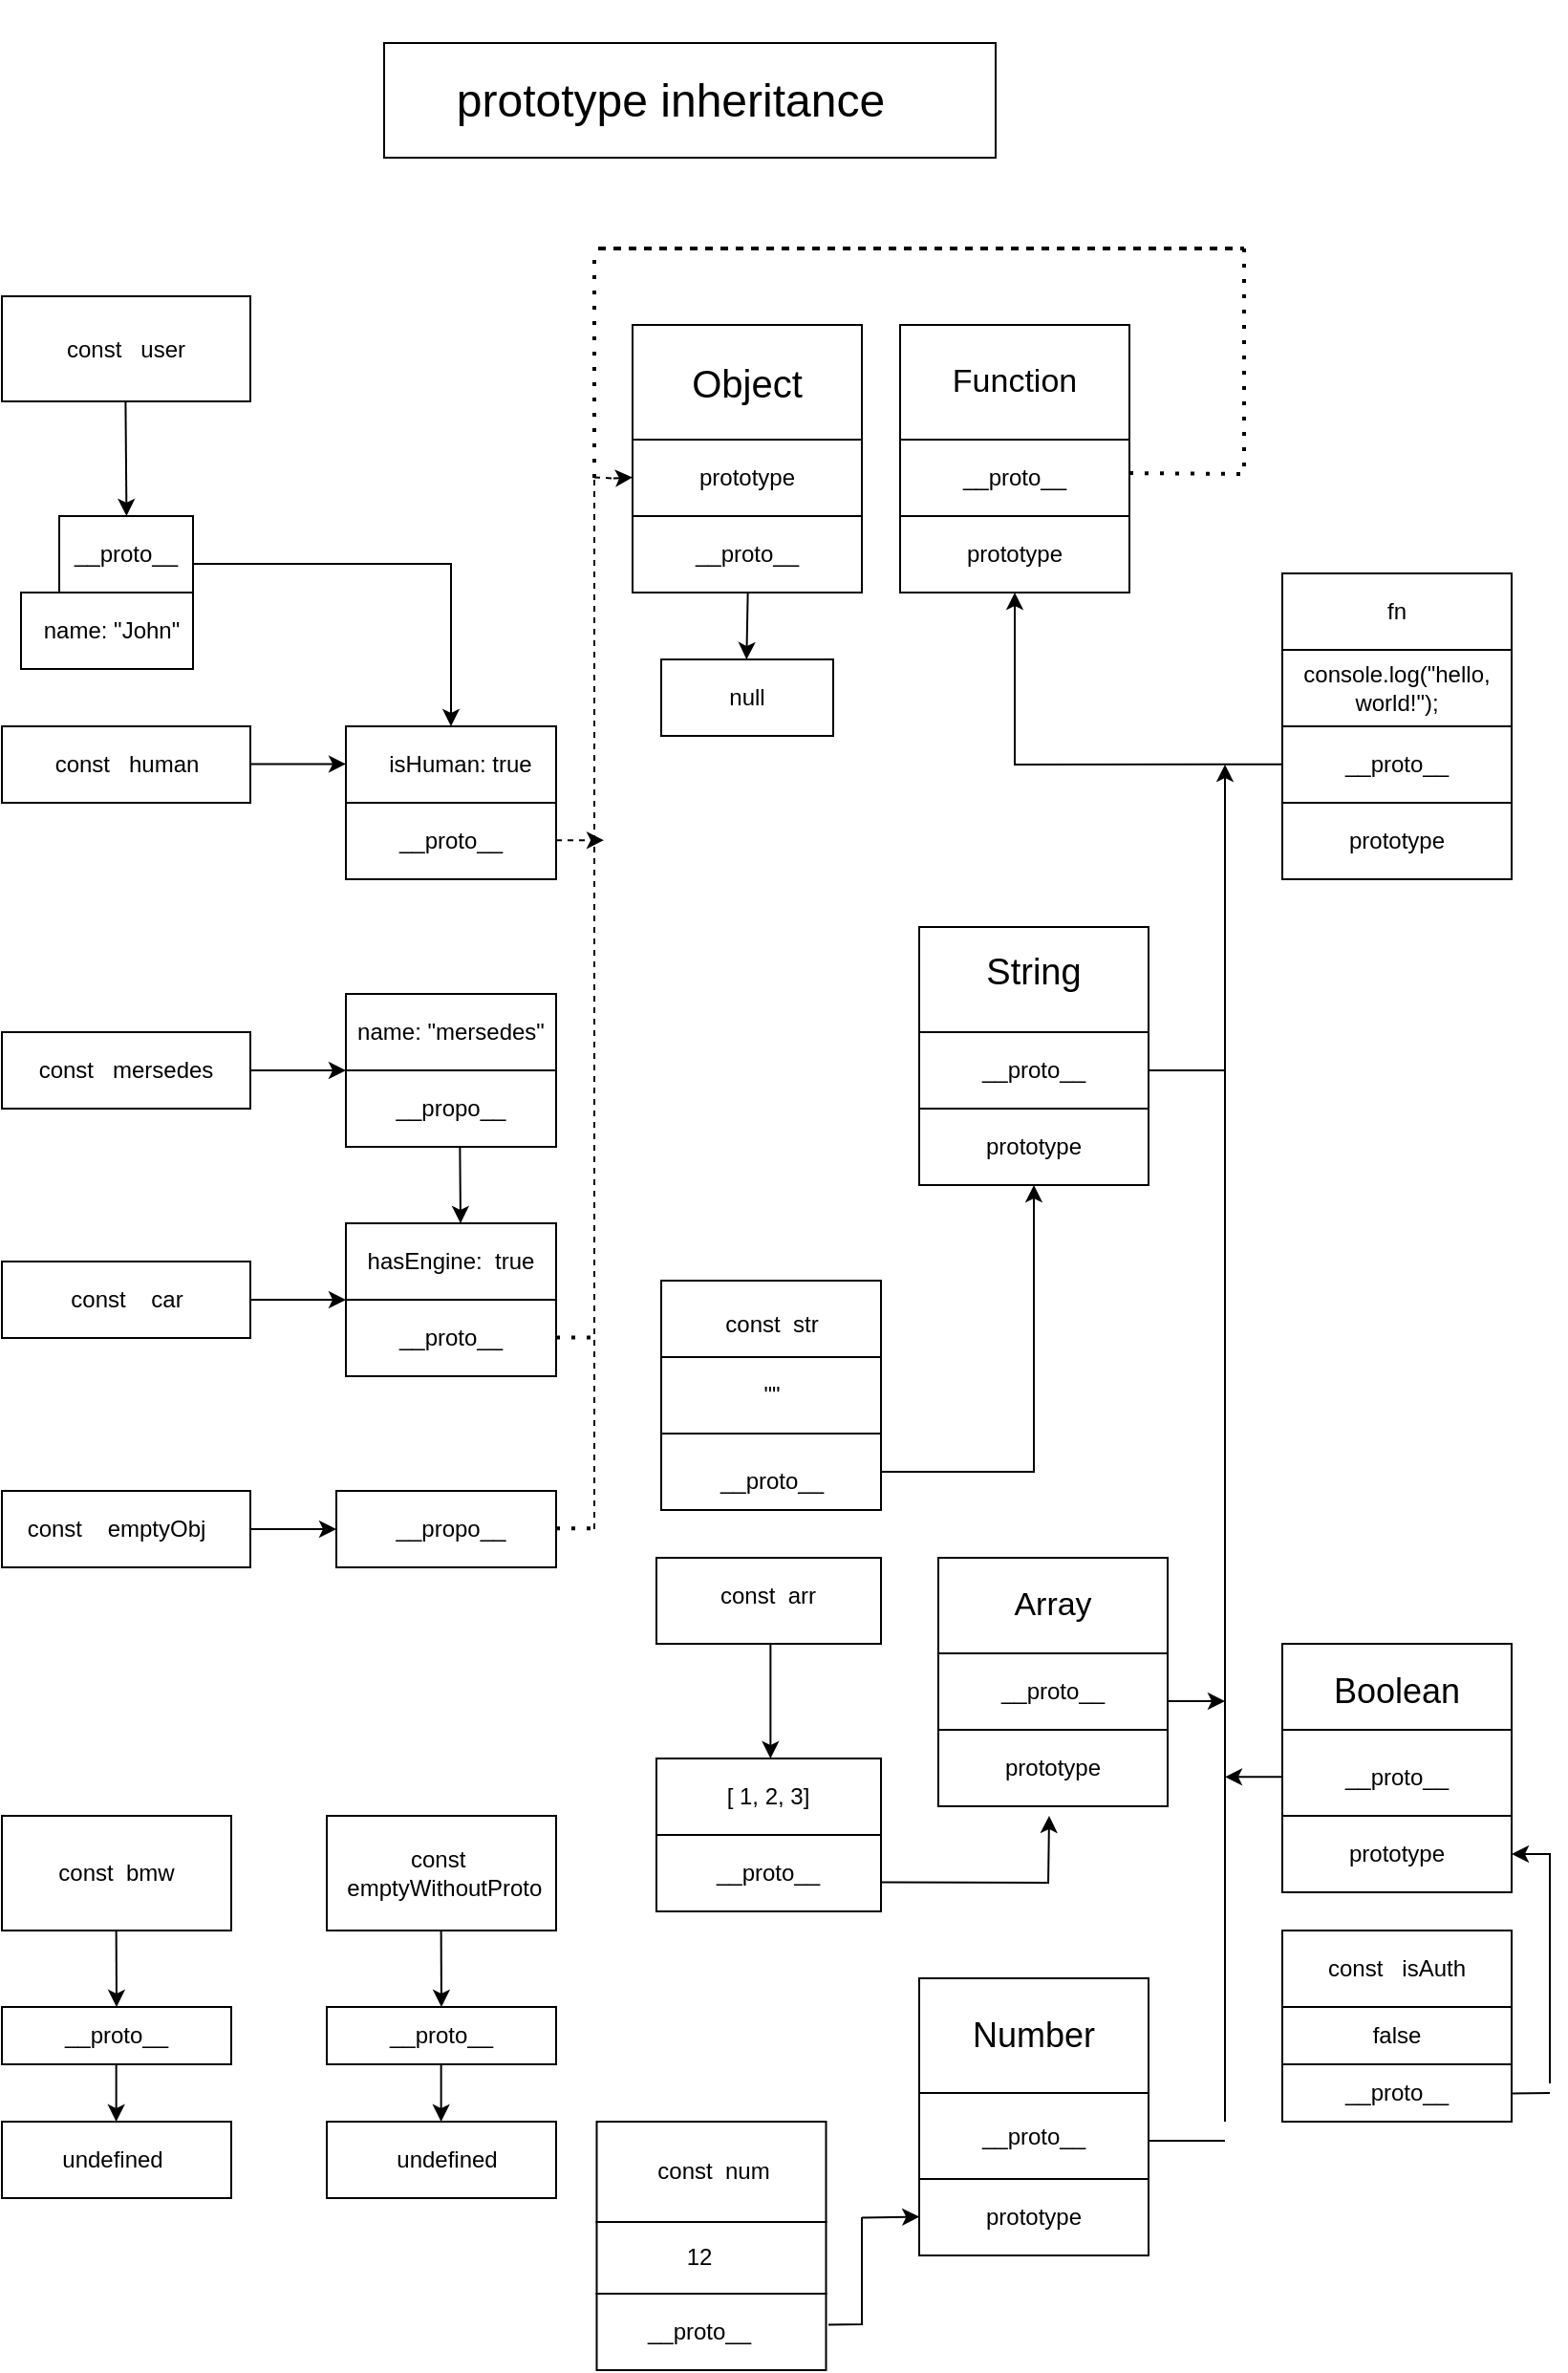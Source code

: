 <mxfile version="21.7.2" type="google">
  <diagram name="Page-1" id="L0SEtcENymhkOBwKR-po">
    <mxGraphModel grid="1" page="1" gridSize="10" guides="1" tooltips="1" connect="1" arrows="1" fold="1" pageScale="1" pageWidth="850" pageHeight="1100" math="0" shadow="0">
      <root>
        <mxCell id="0" />
        <mxCell id="1" parent="0" />
        <mxCell id="OekakzXYw5Td6o9CkYho-1" value="" style="rounded=0;whiteSpace=wrap;html=1;" vertex="1" parent="1">
          <mxGeometry x="30" y="115" width="130" height="55" as="geometry" />
        </mxCell>
        <mxCell id="ljp8NXxmMtH_aQYaRXgr-1" value="" style="endArrow=classic;html=1;rounded=0;" edge="1" parent="1">
          <mxGeometry width="50" height="50" relative="1" as="geometry">
            <mxPoint x="94.71" y="170" as="sourcePoint" />
            <mxPoint x="95.21" y="230" as="targetPoint" />
            <Array as="points" />
          </mxGeometry>
        </mxCell>
        <mxCell id="ljp8NXxmMtH_aQYaRXgr-4" value="const&amp;nbsp; &amp;nbsp;user" style="text;html=1;strokeColor=none;fillColor=none;align=center;verticalAlign=middle;whiteSpace=wrap;rounded=0;" vertex="1" parent="1">
          <mxGeometry x="60" y="127.5" width="70" height="30" as="geometry" />
        </mxCell>
        <mxCell id="500ywv5t879xlEf3PF2u-3" value="" style="rounded=0;whiteSpace=wrap;html=1;" vertex="1" parent="1">
          <mxGeometry x="230" y="-17.5" width="320" height="60" as="geometry" />
        </mxCell>
        <mxCell id="500ywv5t879xlEf3PF2u-4" value="&lt;font style=&quot;font-size: 24px;&quot;&gt;prototype inheritance&lt;/font&gt;" style="text;html=1;strokeColor=none;fillColor=none;align=center;verticalAlign=middle;whiteSpace=wrap;rounded=0;" vertex="1" parent="1">
          <mxGeometry x="180" y="-40" width="400" height="105" as="geometry" />
        </mxCell>
        <mxCell id="500ywv5t879xlEf3PF2u-7" value="" style="rounded=0;whiteSpace=wrap;html=1;" vertex="1" parent="1">
          <mxGeometry x="60" y="230" width="70" height="40" as="geometry" />
        </mxCell>
        <mxCell id="500ywv5t879xlEf3PF2u-8" value="__proto__" style="text;html=1;strokeColor=none;fillColor=none;align=center;verticalAlign=middle;whiteSpace=wrap;rounded=0;" vertex="1" parent="1">
          <mxGeometry x="65" y="235" width="60" height="30" as="geometry" />
        </mxCell>
        <mxCell id="500ywv5t879xlEf3PF2u-12" value="" style="rounded=0;whiteSpace=wrap;html=1;" vertex="1" parent="1">
          <mxGeometry x="40" y="270" width="90" height="40" as="geometry" />
        </mxCell>
        <mxCell id="500ywv5t879xlEf3PF2u-13" value="name: &quot;John&quot;" style="text;html=1;strokeColor=none;fillColor=none;align=center;verticalAlign=middle;whiteSpace=wrap;rounded=0;" vertex="1" parent="1">
          <mxGeometry x="50" y="275" width="75" height="30" as="geometry" />
        </mxCell>
        <mxCell id="500ywv5t879xlEf3PF2u-14" value="" style="rounded=0;whiteSpace=wrap;html=1;" vertex="1" parent="1">
          <mxGeometry x="30" y="340" width="130" height="40" as="geometry" />
        </mxCell>
        <mxCell id="500ywv5t879xlEf3PF2u-15" value="const&amp;nbsp; &amp;nbsp;human" style="text;html=1;strokeColor=none;fillColor=none;align=center;verticalAlign=middle;whiteSpace=wrap;rounded=0;" vertex="1" parent="1">
          <mxGeometry x="52.5" y="345" width="85" height="30" as="geometry" />
        </mxCell>
        <mxCell id="500ywv5t879xlEf3PF2u-18" value="" style="endArrow=classic;html=1;rounded=0;" edge="1" parent="1">
          <mxGeometry width="50" height="50" relative="1" as="geometry">
            <mxPoint x="160" y="359.71" as="sourcePoint" />
            <mxPoint x="210" y="359.71" as="targetPoint" />
            <Array as="points">
              <mxPoint x="160" y="359.71" />
            </Array>
          </mxGeometry>
        </mxCell>
        <mxCell id="500ywv5t879xlEf3PF2u-22" value="" style="rounded=0;whiteSpace=wrap;html=1;" vertex="1" parent="1">
          <mxGeometry x="210" y="340" width="110" height="40" as="geometry" />
        </mxCell>
        <mxCell id="500ywv5t879xlEf3PF2u-23" value="isHuman: true" style="text;html=1;strokeColor=none;fillColor=none;align=center;verticalAlign=middle;whiteSpace=wrap;rounded=0;" vertex="1" parent="1">
          <mxGeometry x="230" y="345" width="80" height="30" as="geometry" />
        </mxCell>
        <mxCell id="500ywv5t879xlEf3PF2u-24" value="" style="endArrow=classic;html=1;rounded=0;entryX=0.5;entryY=0;entryDx=0;entryDy=0;" edge="1" parent="1" target="500ywv5t879xlEf3PF2u-22">
          <mxGeometry width="50" height="50" relative="1" as="geometry">
            <mxPoint x="210" y="255" as="sourcePoint" />
            <mxPoint x="260" y="305" as="targetPoint" />
            <Array as="points">
              <mxPoint x="130" y="255" />
              <mxPoint x="265" y="255" />
            </Array>
          </mxGeometry>
        </mxCell>
        <mxCell id="500ywv5t879xlEf3PF2u-25" value="" style="rounded=0;whiteSpace=wrap;html=1;" vertex="1" parent="1">
          <mxGeometry x="210" y="380" width="110" height="40" as="geometry" />
        </mxCell>
        <mxCell id="500ywv5t879xlEf3PF2u-27" value="__proto__" style="text;html=1;strokeColor=none;fillColor=none;align=center;verticalAlign=middle;whiteSpace=wrap;rounded=0;" vertex="1" parent="1">
          <mxGeometry x="220" y="385" width="90" height="30" as="geometry" />
        </mxCell>
        <mxCell id="500ywv5t879xlEf3PF2u-28" value="" style="rounded=0;whiteSpace=wrap;html=1;" vertex="1" parent="1">
          <mxGeometry x="30" y="500" width="130" height="40" as="geometry" />
        </mxCell>
        <mxCell id="500ywv5t879xlEf3PF2u-29" value="const&amp;nbsp; &amp;nbsp;mersedes" style="text;html=1;strokeColor=none;fillColor=none;align=center;verticalAlign=middle;whiteSpace=wrap;rounded=0;" vertex="1" parent="1">
          <mxGeometry x="40" y="505" width="110" height="30" as="geometry" />
        </mxCell>
        <mxCell id="500ywv5t879xlEf3PF2u-30" value="" style="endArrow=classic;html=1;rounded=0;" edge="1" parent="1">
          <mxGeometry width="50" height="50" relative="1" as="geometry">
            <mxPoint x="160" y="520" as="sourcePoint" />
            <mxPoint x="210" y="520" as="targetPoint" />
            <Array as="points">
              <mxPoint x="180" y="520" />
            </Array>
          </mxGeometry>
        </mxCell>
        <mxCell id="500ywv5t879xlEf3PF2u-35" value="" style="edgeStyle=orthogonalEdgeStyle;rounded=0;orthogonalLoop=1;jettySize=auto;html=1;" edge="1" parent="1" source="500ywv5t879xlEf3PF2u-31" target="500ywv5t879xlEf3PF2u-32">
          <mxGeometry relative="1" as="geometry" />
        </mxCell>
        <mxCell id="500ywv5t879xlEf3PF2u-31" value="" style="rounded=0;whiteSpace=wrap;html=1;" vertex="1" parent="1">
          <mxGeometry x="210" y="480" width="110" height="40" as="geometry" />
        </mxCell>
        <mxCell id="500ywv5t879xlEf3PF2u-32" value="" style="rounded=0;whiteSpace=wrap;html=1;" vertex="1" parent="1">
          <mxGeometry x="210" y="520" width="110" height="40" as="geometry" />
        </mxCell>
        <mxCell id="500ywv5t879xlEf3PF2u-36" value="name: &quot;mersedes&quot;" style="text;html=1;strokeColor=none;fillColor=none;align=center;verticalAlign=middle;whiteSpace=wrap;rounded=0;" vertex="1" parent="1">
          <mxGeometry x="210" y="485" width="110" height="30" as="geometry" />
        </mxCell>
        <mxCell id="500ywv5t879xlEf3PF2u-37" value="__propo__" style="text;html=1;strokeColor=none;fillColor=none;align=center;verticalAlign=middle;whiteSpace=wrap;rounded=0;" vertex="1" parent="1">
          <mxGeometry x="220" y="525" width="90" height="30" as="geometry" />
        </mxCell>
        <mxCell id="500ywv5t879xlEf3PF2u-38" value="" style="rounded=0;whiteSpace=wrap;html=1;" vertex="1" parent="1">
          <mxGeometry x="30" y="620" width="130" height="40" as="geometry" />
        </mxCell>
        <mxCell id="500ywv5t879xlEf3PF2u-39" value="const&amp;nbsp; &amp;nbsp; car" style="text;html=1;strokeColor=none;fillColor=none;align=center;verticalAlign=middle;whiteSpace=wrap;rounded=0;" vertex="1" parent="1">
          <mxGeometry x="57.5" y="625" width="75" height="30" as="geometry" />
        </mxCell>
        <mxCell id="500ywv5t879xlEf3PF2u-40" value="" style="rounded=0;whiteSpace=wrap;html=1;" vertex="1" parent="1">
          <mxGeometry x="210" y="600" width="110" height="40" as="geometry" />
        </mxCell>
        <mxCell id="500ywv5t879xlEf3PF2u-41" value="" style="endArrow=classic;html=1;rounded=0;" edge="1" parent="1">
          <mxGeometry width="50" height="50" relative="1" as="geometry">
            <mxPoint x="160" y="640" as="sourcePoint" />
            <mxPoint x="210" y="640" as="targetPoint" />
            <Array as="points">
              <mxPoint x="180" y="640" />
              <mxPoint x="210" y="640" />
            </Array>
          </mxGeometry>
        </mxCell>
        <mxCell id="500ywv5t879xlEf3PF2u-42" value="hasEngine:&amp;nbsp; true" style="text;html=1;strokeColor=none;fillColor=none;align=center;verticalAlign=middle;whiteSpace=wrap;rounded=0;" vertex="1" parent="1">
          <mxGeometry x="210" y="605" width="110" height="30" as="geometry" />
        </mxCell>
        <mxCell id="500ywv5t879xlEf3PF2u-43" value="" style="endArrow=classic;html=1;rounded=0;" edge="1" parent="1">
          <mxGeometry width="50" height="50" relative="1" as="geometry">
            <mxPoint x="270" y="600" as="sourcePoint" />
            <mxPoint x="270" y="600" as="targetPoint" />
            <Array as="points">
              <mxPoint x="269.67" y="560" />
            </Array>
          </mxGeometry>
        </mxCell>
        <mxCell id="500ywv5t879xlEf3PF2u-44" value="" style="rounded=0;whiteSpace=wrap;html=1;" vertex="1" parent="1">
          <mxGeometry x="210" y="640" width="110" height="40" as="geometry" />
        </mxCell>
        <mxCell id="500ywv5t879xlEf3PF2u-45" value="__proto__" style="text;html=1;strokeColor=none;fillColor=none;align=center;verticalAlign=middle;whiteSpace=wrap;rounded=0;" vertex="1" parent="1">
          <mxGeometry x="235" y="645" width="60" height="30" as="geometry" />
        </mxCell>
        <mxCell id="500ywv5t879xlEf3PF2u-46" value="" style="rounded=0;whiteSpace=wrap;html=1;" vertex="1" parent="1">
          <mxGeometry x="30" y="740" width="130" height="40" as="geometry" />
        </mxCell>
        <mxCell id="500ywv5t879xlEf3PF2u-47" value="const&amp;nbsp; &amp;nbsp; emptyObj" style="text;html=1;strokeColor=none;fillColor=none;align=center;verticalAlign=middle;whiteSpace=wrap;rounded=0;" vertex="1" parent="1">
          <mxGeometry x="40" y="745" width="100" height="30" as="geometry" />
        </mxCell>
        <mxCell id="500ywv5t879xlEf3PF2u-48" value="" style="rounded=0;whiteSpace=wrap;html=1;" vertex="1" parent="1">
          <mxGeometry x="205" y="740" width="115" height="40" as="geometry" />
        </mxCell>
        <mxCell id="500ywv5t879xlEf3PF2u-50" value="__propo__" style="text;html=1;strokeColor=none;fillColor=none;align=center;verticalAlign=middle;whiteSpace=wrap;rounded=0;" vertex="1" parent="1">
          <mxGeometry x="235" y="745" width="60" height="30" as="geometry" />
        </mxCell>
        <mxCell id="500ywv5t879xlEf3PF2u-51" value="" style="endArrow=classic;html=1;rounded=0;entryX=0;entryY=0.5;entryDx=0;entryDy=0;" edge="1" parent="1" target="500ywv5t879xlEf3PF2u-48">
          <mxGeometry width="50" height="50" relative="1" as="geometry">
            <mxPoint x="160" y="760" as="sourcePoint" />
            <mxPoint x="210" y="710" as="targetPoint" />
          </mxGeometry>
        </mxCell>
        <mxCell id="500ywv5t879xlEf3PF2u-52" value="" style="rounded=0;whiteSpace=wrap;html=1;" vertex="1" parent="1">
          <mxGeometry x="700" y="300" width="120" height="40" as="geometry" />
        </mxCell>
        <mxCell id="500ywv5t879xlEf3PF2u-53" value="" style="rounded=0;whiteSpace=wrap;html=1;" vertex="1" parent="1">
          <mxGeometry x="700" y="260" width="120" height="40" as="geometry" />
        </mxCell>
        <mxCell id="500ywv5t879xlEf3PF2u-54" value="" style="rounded=0;whiteSpace=wrap;html=1;" vertex="1" parent="1">
          <mxGeometry x="700" y="340" width="120" height="40" as="geometry" />
        </mxCell>
        <mxCell id="500ywv5t879xlEf3PF2u-55" value="console.log(&quot;hello, world!&quot;);" style="text;html=1;strokeColor=none;fillColor=none;align=center;verticalAlign=middle;whiteSpace=wrap;rounded=0;" vertex="1" parent="1">
          <mxGeometry x="710" y="305" width="100" height="30" as="geometry" />
        </mxCell>
        <mxCell id="500ywv5t879xlEf3PF2u-56" value="fn" style="text;html=1;strokeColor=none;fillColor=none;align=center;verticalAlign=middle;whiteSpace=wrap;rounded=0;" vertex="1" parent="1">
          <mxGeometry x="710" y="265" width="100" height="30" as="geometry" />
        </mxCell>
        <mxCell id="500ywv5t879xlEf3PF2u-57" value="__proto__" style="text;html=1;strokeColor=none;fillColor=none;align=center;verticalAlign=middle;whiteSpace=wrap;rounded=0;" vertex="1" parent="1">
          <mxGeometry x="710" y="345" width="100" height="30" as="geometry" />
        </mxCell>
        <mxCell id="500ywv5t879xlEf3PF2u-58" value="" style="rounded=0;whiteSpace=wrap;html=1;" vertex="1" parent="1">
          <mxGeometry x="700" y="380" width="120" height="40" as="geometry" />
        </mxCell>
        <mxCell id="500ywv5t879xlEf3PF2u-59" value="prototype" style="text;html=1;strokeColor=none;fillColor=none;align=center;verticalAlign=middle;whiteSpace=wrap;rounded=0;" vertex="1" parent="1">
          <mxGeometry x="710" y="385" width="100" height="30" as="geometry" />
        </mxCell>
        <mxCell id="500ywv5t879xlEf3PF2u-60" value="" style="rounded=0;whiteSpace=wrap;html=1;" vertex="1" parent="1">
          <mxGeometry x="360" y="130" width="120" height="60" as="geometry" />
        </mxCell>
        <mxCell id="500ywv5t879xlEf3PF2u-61" value="" style="rounded=0;whiteSpace=wrap;html=1;" vertex="1" parent="1">
          <mxGeometry x="500" y="130" width="120" height="60" as="geometry" />
        </mxCell>
        <mxCell id="500ywv5t879xlEf3PF2u-62" value="" style="rounded=0;whiteSpace=wrap;html=1;" vertex="1" parent="1">
          <mxGeometry x="360" y="190" width="120" height="40" as="geometry" />
        </mxCell>
        <mxCell id="500ywv5t879xlEf3PF2u-63" value="" style="rounded=0;whiteSpace=wrap;html=1;" vertex="1" parent="1">
          <mxGeometry x="500" y="190" width="120" height="40" as="geometry" />
        </mxCell>
        <mxCell id="500ywv5t879xlEf3PF2u-64" value="" style="rounded=0;whiteSpace=wrap;html=1;" vertex="1" parent="1">
          <mxGeometry x="360" y="230" width="120" height="40" as="geometry" />
        </mxCell>
        <mxCell id="500ywv5t879xlEf3PF2u-65" value="" style="rounded=0;whiteSpace=wrap;html=1;" vertex="1" parent="1">
          <mxGeometry x="500" y="230" width="120" height="40" as="geometry" />
        </mxCell>
        <mxCell id="500ywv5t879xlEf3PF2u-66" value="Object" style="text;html=1;strokeColor=none;fillColor=none;align=center;verticalAlign=middle;whiteSpace=wrap;rounded=0;fontSize=20;" vertex="1" parent="1">
          <mxGeometry x="390" y="145" width="60" height="30" as="geometry" />
        </mxCell>
        <mxCell id="500ywv5t879xlEf3PF2u-67" value="&lt;font style=&quot;font-size: 17px;&quot;&gt;Function&lt;/font&gt;" style="text;html=1;strokeColor=none;fillColor=none;align=center;verticalAlign=middle;whiteSpace=wrap;rounded=0;" vertex="1" parent="1">
          <mxGeometry x="530" y="145" width="60" height="30" as="geometry" />
        </mxCell>
        <mxCell id="500ywv5t879xlEf3PF2u-68" value="prototype" style="text;html=1;strokeColor=none;fillColor=none;align=center;verticalAlign=middle;whiteSpace=wrap;rounded=0;" vertex="1" parent="1">
          <mxGeometry x="390" y="200" width="60" height="20" as="geometry" />
        </mxCell>
        <mxCell id="500ywv5t879xlEf3PF2u-69" value="__proto__" style="text;html=1;strokeColor=none;fillColor=none;align=center;verticalAlign=middle;whiteSpace=wrap;rounded=0;" vertex="1" parent="1">
          <mxGeometry x="530" y="195" width="60" height="30" as="geometry" />
        </mxCell>
        <mxCell id="500ywv5t879xlEf3PF2u-70" value="__proto__" style="text;html=1;strokeColor=none;fillColor=none;align=center;verticalAlign=middle;whiteSpace=wrap;rounded=0;" vertex="1" parent="1">
          <mxGeometry x="390" y="235" width="60" height="30" as="geometry" />
        </mxCell>
        <mxCell id="500ywv5t879xlEf3PF2u-71" value="prototype" style="text;html=1;strokeColor=none;fillColor=none;align=center;verticalAlign=middle;whiteSpace=wrap;rounded=0;" vertex="1" parent="1">
          <mxGeometry x="530" y="235" width="60" height="30" as="geometry" />
        </mxCell>
        <mxCell id="500ywv5t879xlEf3PF2u-73" value="" style="endArrow=classic;html=1;rounded=0;exitX=0;exitY=0.5;exitDx=0;exitDy=0;entryX=0.5;entryY=1;entryDx=0;entryDy=0;" edge="1" parent="1" target="500ywv5t879xlEf3PF2u-65">
          <mxGeometry width="50" height="50" relative="1" as="geometry">
            <mxPoint x="700" y="359.83" as="sourcePoint" />
            <mxPoint x="560" y="359.83" as="targetPoint" />
            <Array as="points">
              <mxPoint x="560" y="360" />
            </Array>
          </mxGeometry>
        </mxCell>
        <mxCell id="500ywv5t879xlEf3PF2u-74" value="" style="rounded=0;whiteSpace=wrap;html=1;" vertex="1" parent="1">
          <mxGeometry x="375" y="305" width="90" height="40" as="geometry" />
        </mxCell>
        <mxCell id="500ywv5t879xlEf3PF2u-76" value="null" style="text;html=1;strokeColor=none;fillColor=none;align=center;verticalAlign=middle;whiteSpace=wrap;rounded=0;" vertex="1" parent="1">
          <mxGeometry x="390" y="310" width="60" height="30" as="geometry" />
        </mxCell>
        <mxCell id="500ywv5t879xlEf3PF2u-77" value="" style="endArrow=classic;html=1;rounded=0;entryX=0.437;entryY=0.006;entryDx=0;entryDy=0;entryPerimeter=0;" edge="1" parent="1">
          <mxGeometry width="50" height="50" relative="1" as="geometry">
            <mxPoint x="420.33" y="269.76" as="sourcePoint" />
            <mxPoint x="419.66" y="305" as="targetPoint" />
          </mxGeometry>
        </mxCell>
        <mxCell id="500ywv5t879xlEf3PF2u-78" value="" style="endArrow=classic;html=1;rounded=0;dashed=1;edgeStyle=orthogonalEdgeStyle;" edge="1" parent="1">
          <mxGeometry width="50" height="50" relative="1" as="geometry">
            <mxPoint x="340" y="209.75" as="sourcePoint" />
            <mxPoint x="360" y="209.75" as="targetPoint" />
          </mxGeometry>
        </mxCell>
        <mxCell id="500ywv5t879xlEf3PF2u-81" value="" style="endArrow=none;dashed=1;html=1;dashPattern=1 3;strokeWidth=2;rounded=0;" edge="1" parent="1">
          <mxGeometry width="50" height="50" relative="1" as="geometry">
            <mxPoint x="620" y="207.5" as="sourcePoint" />
            <mxPoint x="680" y="90" as="targetPoint" />
            <Array as="points">
              <mxPoint x="680" y="208" />
            </Array>
          </mxGeometry>
        </mxCell>
        <mxCell id="500ywv5t879xlEf3PF2u-82" value="" style="endArrow=none;dashed=1;html=1;dashPattern=1 3;strokeWidth=2;rounded=0;" edge="1" parent="1">
          <mxGeometry width="50" height="50" relative="1" as="geometry">
            <mxPoint x="680" y="90" as="sourcePoint" />
            <mxPoint x="680" y="90" as="targetPoint" />
            <Array as="points">
              <mxPoint x="340" y="90" />
            </Array>
          </mxGeometry>
        </mxCell>
        <mxCell id="500ywv5t879xlEf3PF2u-83" value="" style="endArrow=none;dashed=1;html=1;dashPattern=1 3;strokeWidth=2;rounded=0;" edge="1" parent="1">
          <mxGeometry width="50" height="50" relative="1" as="geometry">
            <mxPoint x="340" y="210" as="sourcePoint" />
            <mxPoint x="340" y="90" as="targetPoint" />
          </mxGeometry>
        </mxCell>
        <mxCell id="500ywv5t879xlEf3PF2u-85" value="" style="endArrow=none;dashed=1;html=1;rounded=0;" edge="1" parent="1">
          <mxGeometry width="50" height="50" relative="1" as="geometry">
            <mxPoint x="340" y="760" as="sourcePoint" />
            <mxPoint x="340" y="210" as="targetPoint" />
          </mxGeometry>
        </mxCell>
        <mxCell id="500ywv5t879xlEf3PF2u-86" value="" style="endArrow=classic;html=1;rounded=0;dashed=1;" edge="1" parent="1">
          <mxGeometry width="50" height="50" relative="1" as="geometry">
            <mxPoint x="320" y="399.58" as="sourcePoint" />
            <mxPoint x="345" y="399.58" as="targetPoint" />
          </mxGeometry>
        </mxCell>
        <mxCell id="500ywv5t879xlEf3PF2u-87" value="" style="endArrow=none;dashed=1;html=1;dashPattern=1 3;strokeWidth=2;rounded=0;" edge="1" parent="1">
          <mxGeometry width="50" height="50" relative="1" as="geometry">
            <mxPoint x="320" y="759.57" as="sourcePoint" />
            <mxPoint x="340" y="759.57" as="targetPoint" />
            <Array as="points">
              <mxPoint x="340" y="759.57" />
            </Array>
          </mxGeometry>
        </mxCell>
        <mxCell id="500ywv5t879xlEf3PF2u-88" value="" style="endArrow=none;dashed=1;html=1;dashPattern=1 3;strokeWidth=2;rounded=0;" edge="1" parent="1">
          <mxGeometry width="50" height="50" relative="1" as="geometry">
            <mxPoint x="320" y="659.74" as="sourcePoint" />
            <mxPoint x="340" y="659.74" as="targetPoint" />
          </mxGeometry>
        </mxCell>
        <mxCell id="500ywv5t879xlEf3PF2u-89" value="" style="rounded=0;whiteSpace=wrap;html=1;" vertex="1" parent="1">
          <mxGeometry x="510" y="445" width="120" height="55" as="geometry" />
        </mxCell>
        <mxCell id="500ywv5t879xlEf3PF2u-90" value="" style="rounded=0;whiteSpace=wrap;html=1;" vertex="1" parent="1">
          <mxGeometry x="510" y="500" width="120" height="40" as="geometry" />
        </mxCell>
        <mxCell id="500ywv5t879xlEf3PF2u-91" value="" style="rounded=0;whiteSpace=wrap;html=1;" vertex="1" parent="1">
          <mxGeometry x="510" y="540" width="120" height="40" as="geometry" />
        </mxCell>
        <mxCell id="500ywv5t879xlEf3PF2u-92" value="String" style="text;html=1;strokeColor=none;fillColor=none;align=center;verticalAlign=middle;whiteSpace=wrap;rounded=0;fontSize=19;" vertex="1" parent="1">
          <mxGeometry x="540" y="457.5" width="60" height="22.5" as="geometry" />
        </mxCell>
        <mxCell id="500ywv5t879xlEf3PF2u-93" value="__proto__" style="text;html=1;strokeColor=none;fillColor=none;align=center;verticalAlign=middle;whiteSpace=wrap;rounded=0;" vertex="1" parent="1">
          <mxGeometry x="540" y="505" width="60" height="30" as="geometry" />
        </mxCell>
        <mxCell id="500ywv5t879xlEf3PF2u-94" value="prototype" style="text;html=1;strokeColor=none;fillColor=none;align=center;verticalAlign=middle;whiteSpace=wrap;rounded=0;" vertex="1" parent="1">
          <mxGeometry x="540" y="545" width="60" height="30" as="geometry" />
        </mxCell>
        <mxCell id="500ywv5t879xlEf3PF2u-96" value="" style="endArrow=none;html=1;rounded=0;" edge="1" parent="1">
          <mxGeometry width="50" height="50" relative="1" as="geometry">
            <mxPoint x="630" y="520" as="sourcePoint" />
            <mxPoint x="670" y="400" as="targetPoint" />
            <Array as="points">
              <mxPoint x="670" y="520" />
            </Array>
          </mxGeometry>
        </mxCell>
        <mxCell id="500ywv5t879xlEf3PF2u-97" value="" style="endArrow=classic;html=1;rounded=0;" edge="1" parent="1">
          <mxGeometry width="50" height="50" relative="1" as="geometry">
            <mxPoint x="670" y="400" as="sourcePoint" />
            <mxPoint x="670" y="360" as="targetPoint" />
          </mxGeometry>
        </mxCell>
        <mxCell id="500ywv5t879xlEf3PF2u-98" value="" style="rounded=0;whiteSpace=wrap;html=1;" vertex="1" parent="1">
          <mxGeometry x="375" y="630" width="115" height="40" as="geometry" />
        </mxCell>
        <mxCell id="500ywv5t879xlEf3PF2u-99" value="" style="rounded=0;whiteSpace=wrap;html=1;" vertex="1" parent="1">
          <mxGeometry x="375" y="670" width="115" height="40" as="geometry" />
        </mxCell>
        <mxCell id="500ywv5t879xlEf3PF2u-100" value="" style="rounded=0;whiteSpace=wrap;html=1;" vertex="1" parent="1">
          <mxGeometry x="375" y="710" width="115" height="40" as="geometry" />
        </mxCell>
        <mxCell id="500ywv5t879xlEf3PF2u-101" value="const&amp;nbsp; str" style="text;html=1;strokeColor=none;fillColor=none;align=center;verticalAlign=middle;whiteSpace=wrap;rounded=0;" vertex="1" parent="1">
          <mxGeometry x="402.5" y="635" width="60" height="35" as="geometry" />
        </mxCell>
        <mxCell id="500ywv5t879xlEf3PF2u-102" value="&quot;&quot;" style="text;html=1;strokeColor=none;fillColor=none;align=center;verticalAlign=middle;whiteSpace=wrap;rounded=0;" vertex="1" parent="1">
          <mxGeometry x="402.5" y="675" width="60" height="30" as="geometry" />
        </mxCell>
        <mxCell id="500ywv5t879xlEf3PF2u-103" value="__proto__" style="text;html=1;strokeColor=none;fillColor=none;align=center;verticalAlign=middle;whiteSpace=wrap;rounded=0;" vertex="1" parent="1">
          <mxGeometry x="402.5" y="720" width="60" height="30" as="geometry" />
        </mxCell>
        <mxCell id="500ywv5t879xlEf3PF2u-104" value="" style="endArrow=classic;html=1;rounded=0;exitX=1;exitY=0.5;exitDx=0;exitDy=0;entryX=0.5;entryY=1;entryDx=0;entryDy=0;" edge="1" parent="1" source="500ywv5t879xlEf3PF2u-100" target="500ywv5t879xlEf3PF2u-91">
          <mxGeometry width="50" height="50" relative="1" as="geometry">
            <mxPoint x="520" y="730" as="sourcePoint" />
            <mxPoint x="570" y="680" as="targetPoint" />
            <Array as="points">
              <mxPoint x="570" y="730" />
            </Array>
          </mxGeometry>
        </mxCell>
        <mxCell id="500ywv5t879xlEf3PF2u-105" value="" style="endArrow=none;html=1;rounded=0;" edge="1" parent="1">
          <mxGeometry width="50" height="50" relative="1" as="geometry">
            <mxPoint x="670" y="520" as="sourcePoint" />
            <mxPoint x="670" y="890" as="targetPoint" />
          </mxGeometry>
        </mxCell>
        <mxCell id="500ywv5t879xlEf3PF2u-106" value="" style="rounded=0;whiteSpace=wrap;html=1;" vertex="1" parent="1">
          <mxGeometry x="372.5" y="775" width="117.5" height="45" as="geometry" />
        </mxCell>
        <mxCell id="500ywv5t879xlEf3PF2u-108" value="" style="rounded=0;whiteSpace=wrap;html=1;" vertex="1" parent="1">
          <mxGeometry x="372.5" y="880" width="117.5" height="40" as="geometry" />
        </mxCell>
        <mxCell id="500ywv5t879xlEf3PF2u-109" value="" style="rounded=0;whiteSpace=wrap;html=1;" vertex="1" parent="1">
          <mxGeometry x="372.5" y="920" width="117.5" height="40" as="geometry" />
        </mxCell>
        <mxCell id="500ywv5t879xlEf3PF2u-110" value="const&amp;nbsp; arr" style="text;html=1;strokeColor=none;fillColor=none;align=center;verticalAlign=middle;whiteSpace=wrap;rounded=0;" vertex="1" parent="1">
          <mxGeometry x="401.25" y="780" width="60" height="30" as="geometry" />
        </mxCell>
        <mxCell id="500ywv5t879xlEf3PF2u-111" value="[ 1, 2, 3]" style="text;html=1;strokeColor=none;fillColor=none;align=center;verticalAlign=middle;whiteSpace=wrap;rounded=0;" vertex="1" parent="1">
          <mxGeometry x="401.25" y="885" width="60" height="30" as="geometry" />
        </mxCell>
        <mxCell id="500ywv5t879xlEf3PF2u-112" value="__proto__" style="text;html=1;strokeColor=none;fillColor=none;align=center;verticalAlign=middle;whiteSpace=wrap;rounded=0;" vertex="1" parent="1">
          <mxGeometry x="401.25" y="925" width="60" height="30" as="geometry" />
        </mxCell>
        <mxCell id="500ywv5t879xlEf3PF2u-114" value="" style="rounded=0;whiteSpace=wrap;html=1;" vertex="1" parent="1">
          <mxGeometry x="520" y="775" width="120" height="50" as="geometry" />
        </mxCell>
        <mxCell id="500ywv5t879xlEf3PF2u-115" value="" style="rounded=0;whiteSpace=wrap;html=1;" vertex="1" parent="1">
          <mxGeometry x="520" y="825" width="120" height="40" as="geometry" />
        </mxCell>
        <mxCell id="500ywv5t879xlEf3PF2u-116" value="" style="rounded=0;whiteSpace=wrap;html=1;" vertex="1" parent="1">
          <mxGeometry x="520" y="865" width="120" height="40" as="geometry" />
        </mxCell>
        <mxCell id="500ywv5t879xlEf3PF2u-117" value="Array" style="text;html=1;strokeColor=none;fillColor=none;align=center;verticalAlign=middle;whiteSpace=wrap;rounded=0;fontSize=17;" vertex="1" parent="1">
          <mxGeometry x="550" y="785" width="60" height="30" as="geometry" />
        </mxCell>
        <mxCell id="500ywv5t879xlEf3PF2u-118" value="__proto__" style="text;html=1;strokeColor=none;fillColor=none;align=center;verticalAlign=middle;whiteSpace=wrap;rounded=0;" vertex="1" parent="1">
          <mxGeometry x="550" y="830" width="60" height="30" as="geometry" />
        </mxCell>
        <mxCell id="500ywv5t879xlEf3PF2u-119" value="prototype" style="text;html=1;strokeColor=none;fillColor=none;align=center;verticalAlign=middle;whiteSpace=wrap;rounded=0;" vertex="1" parent="1">
          <mxGeometry x="550" y="870" width="60" height="30" as="geometry" />
        </mxCell>
        <mxCell id="500ywv5t879xlEf3PF2u-120" value="" style="endArrow=classic;html=1;rounded=0;" edge="1" parent="1">
          <mxGeometry width="50" height="50" relative="1" as="geometry">
            <mxPoint x="640" y="850" as="sourcePoint" />
            <mxPoint x="670" y="850" as="targetPoint" />
          </mxGeometry>
        </mxCell>
        <mxCell id="500ywv5t879xlEf3PF2u-121" value="" style="rounded=0;whiteSpace=wrap;html=1;" vertex="1" parent="1">
          <mxGeometry x="700" y="820" width="120" height="50" as="geometry" />
        </mxCell>
        <mxCell id="500ywv5t879xlEf3PF2u-122" value="" style="rounded=0;whiteSpace=wrap;html=1;" vertex="1" parent="1">
          <mxGeometry x="700" y="865" width="120" height="45" as="geometry" />
        </mxCell>
        <mxCell id="500ywv5t879xlEf3PF2u-123" value="" style="rounded=0;whiteSpace=wrap;html=1;" vertex="1" parent="1">
          <mxGeometry x="700" y="910" width="120" height="40" as="geometry" />
        </mxCell>
        <mxCell id="500ywv5t879xlEf3PF2u-124" value="&lt;font style=&quot;font-size: 18px;&quot;&gt;Boolean&lt;/font&gt;" style="text;html=1;strokeColor=none;fillColor=none;align=center;verticalAlign=middle;whiteSpace=wrap;rounded=0;" vertex="1" parent="1">
          <mxGeometry x="730" y="830" width="60" height="30" as="geometry" />
        </mxCell>
        <mxCell id="500ywv5t879xlEf3PF2u-125" value="__proto__" style="text;html=1;strokeColor=none;fillColor=none;align=center;verticalAlign=middle;whiteSpace=wrap;rounded=0;" vertex="1" parent="1">
          <mxGeometry x="730" y="875" width="60" height="30" as="geometry" />
        </mxCell>
        <mxCell id="500ywv5t879xlEf3PF2u-126" value="prototype" style="text;html=1;strokeColor=none;fillColor=none;align=center;verticalAlign=middle;whiteSpace=wrap;rounded=0;" vertex="1" parent="1">
          <mxGeometry x="730" y="915" width="60" height="30" as="geometry" />
        </mxCell>
        <mxCell id="500ywv5t879xlEf3PF2u-129" value="" style="endArrow=classic;html=1;rounded=0;" edge="1" parent="1">
          <mxGeometry width="50" height="50" relative="1" as="geometry">
            <mxPoint x="700" y="889.64" as="sourcePoint" />
            <mxPoint x="670" y="889.64" as="targetPoint" />
          </mxGeometry>
        </mxCell>
        <mxCell id="500ywv5t879xlEf3PF2u-130" value="" style="rounded=0;whiteSpace=wrap;html=1;" vertex="1" parent="1">
          <mxGeometry x="700" y="970" width="120" height="40" as="geometry" />
        </mxCell>
        <mxCell id="500ywv5t879xlEf3PF2u-131" value="" style="rounded=0;whiteSpace=wrap;html=1;" vertex="1" parent="1">
          <mxGeometry x="700" y="1010" width="120" height="30" as="geometry" />
        </mxCell>
        <mxCell id="500ywv5t879xlEf3PF2u-132" value="" style="rounded=0;whiteSpace=wrap;html=1;" vertex="1" parent="1">
          <mxGeometry x="700" y="1040" width="120" height="30" as="geometry" />
        </mxCell>
        <mxCell id="500ywv5t879xlEf3PF2u-133" value="const&amp;nbsp; &amp;nbsp;isAuth" style="text;html=1;strokeColor=none;fillColor=none;align=center;verticalAlign=middle;whiteSpace=wrap;rounded=0;" vertex="1" parent="1">
          <mxGeometry x="710" y="975" width="100" height="30" as="geometry" />
        </mxCell>
        <mxCell id="500ywv5t879xlEf3PF2u-134" value="false" style="text;html=1;strokeColor=none;fillColor=none;align=center;verticalAlign=middle;whiteSpace=wrap;rounded=0;" vertex="1" parent="1">
          <mxGeometry x="730" y="1010" width="60" height="30" as="geometry" />
        </mxCell>
        <mxCell id="500ywv5t879xlEf3PF2u-135" value="__proto__" style="text;html=1;strokeColor=none;fillColor=none;align=center;verticalAlign=middle;whiteSpace=wrap;rounded=0;" vertex="1" parent="1">
          <mxGeometry x="730" y="1040" width="60" height="30" as="geometry" />
        </mxCell>
        <mxCell id="500ywv5t879xlEf3PF2u-136" value="" style="endArrow=classic;html=1;rounded=0;entryX=1;entryY=0.5;entryDx=0;entryDy=0;" edge="1" parent="1" target="500ywv5t879xlEf3PF2u-123">
          <mxGeometry width="50" height="50" relative="1" as="geometry">
            <mxPoint x="840" y="980" as="sourcePoint" />
            <mxPoint x="890" y="930" as="targetPoint" />
            <Array as="points">
              <mxPoint x="840" y="930" />
            </Array>
          </mxGeometry>
        </mxCell>
        <mxCell id="500ywv5t879xlEf3PF2u-137" value="" style="endArrow=none;html=1;rounded=0;" edge="1" parent="1">
          <mxGeometry width="50" height="50" relative="1" as="geometry">
            <mxPoint x="840" y="1050" as="sourcePoint" />
            <mxPoint x="840" y="980" as="targetPoint" />
          </mxGeometry>
        </mxCell>
        <mxCell id="500ywv5t879xlEf3PF2u-140" value="" style="endArrow=none;html=1;rounded=0;" edge="1" parent="1">
          <mxGeometry width="50" height="50" relative="1" as="geometry">
            <mxPoint x="820" y="1055.23" as="sourcePoint" />
            <mxPoint x="840" y="1055" as="targetPoint" />
          </mxGeometry>
        </mxCell>
        <mxCell id="500ywv5t879xlEf3PF2u-142" value="" style="endArrow=classic;html=1;rounded=0;" edge="1" parent="1">
          <mxGeometry width="50" height="50" relative="1" as="geometry">
            <mxPoint x="432.19" y="820" as="sourcePoint" />
            <mxPoint x="432.19" y="880" as="targetPoint" />
          </mxGeometry>
        </mxCell>
        <mxCell id="500ywv5t879xlEf3PF2u-143" value="" style="endArrow=classic;html=1;rounded=0;exitX=1.021;exitY=0.87;exitDx=0;exitDy=0;exitPerimeter=0;" edge="1" parent="1">
          <mxGeometry width="50" height="50" relative="1" as="geometry">
            <mxPoint x="489.997" y="944.8" as="sourcePoint" />
            <mxPoint x="578" y="910" as="targetPoint" />
            <Array as="points">
              <mxPoint x="577.53" y="945" />
            </Array>
          </mxGeometry>
        </mxCell>
        <mxCell id="500ywv5t879xlEf3PF2u-144" value="" style="rounded=0;whiteSpace=wrap;html=1;" vertex="1" parent="1">
          <mxGeometry x="510" y="995" width="120" height="60" as="geometry" />
        </mxCell>
        <mxCell id="500ywv5t879xlEf3PF2u-145" value="" style="endArrow=none;html=1;rounded=0;" edge="1" parent="1">
          <mxGeometry width="50" height="50" relative="1" as="geometry">
            <mxPoint x="670" y="1070" as="sourcePoint" />
            <mxPoint x="670" y="885" as="targetPoint" />
            <Array as="points">
              <mxPoint x="670" y="885" />
            </Array>
          </mxGeometry>
        </mxCell>
        <mxCell id="500ywv5t879xlEf3PF2u-146" value="" style="endArrow=none;html=1;rounded=0;" edge="1" parent="1">
          <mxGeometry width="50" height="50" relative="1" as="geometry">
            <mxPoint x="630" y="1080" as="sourcePoint" />
            <mxPoint x="670" y="1080" as="targetPoint" />
          </mxGeometry>
        </mxCell>
        <mxCell id="500ywv5t879xlEf3PF2u-147" value="" style="rounded=0;whiteSpace=wrap;html=1;" vertex="1" parent="1">
          <mxGeometry x="510" y="1055" width="120" height="45" as="geometry" />
        </mxCell>
        <mxCell id="500ywv5t879xlEf3PF2u-148" value="" style="rounded=0;whiteSpace=wrap;html=1;" vertex="1" parent="1">
          <mxGeometry x="510" y="1100" width="120" height="40" as="geometry" />
        </mxCell>
        <mxCell id="500ywv5t879xlEf3PF2u-149" value="Number" style="text;html=1;strokeColor=none;fillColor=none;align=center;verticalAlign=middle;whiteSpace=wrap;rounded=0;fontSize=18;" vertex="1" parent="1">
          <mxGeometry x="540" y="1010" width="60" height="30" as="geometry" />
        </mxCell>
        <mxCell id="500ywv5t879xlEf3PF2u-150" value="prototype" style="text;html=1;strokeColor=none;fillColor=none;align=center;verticalAlign=middle;whiteSpace=wrap;rounded=0;" vertex="1" parent="1">
          <mxGeometry x="540" y="1105" width="60" height="30" as="geometry" />
        </mxCell>
        <mxCell id="500ywv5t879xlEf3PF2u-151" value="__proto__" style="text;html=1;strokeColor=none;fillColor=none;align=center;verticalAlign=middle;whiteSpace=wrap;rounded=0;" vertex="1" parent="1">
          <mxGeometry x="540" y="1062.5" width="60" height="30" as="geometry" />
        </mxCell>
        <mxCell id="500ywv5t879xlEf3PF2u-152" value="" style="rounded=0;whiteSpace=wrap;html=1;" vertex="1" parent="1">
          <mxGeometry x="341.25" y="1070" width="120" height="52.5" as="geometry" />
        </mxCell>
        <mxCell id="500ywv5t879xlEf3PF2u-153" value="" style="rounded=0;whiteSpace=wrap;html=1;" vertex="1" parent="1">
          <mxGeometry x="341.25" y="1122.5" width="120" height="37.5" as="geometry" />
        </mxCell>
        <mxCell id="500ywv5t879xlEf3PF2u-154" value="" style="rounded=0;whiteSpace=wrap;html=1;" vertex="1" parent="1">
          <mxGeometry x="341.25" y="1160" width="120" height="40" as="geometry" />
        </mxCell>
        <mxCell id="500ywv5t879xlEf3PF2u-155" value="const&amp;nbsp; num" style="text;html=1;strokeColor=none;fillColor=none;align=center;verticalAlign=middle;whiteSpace=wrap;rounded=0;" vertex="1" parent="1">
          <mxGeometry x="365" y="1081.25" width="75" height="30" as="geometry" />
        </mxCell>
        <mxCell id="500ywv5t879xlEf3PF2u-156" value="12" style="text;html=1;strokeColor=none;fillColor=none;align=center;verticalAlign=middle;whiteSpace=wrap;rounded=0;" vertex="1" parent="1">
          <mxGeometry x="365" y="1126.25" width="60" height="30" as="geometry" />
        </mxCell>
        <mxCell id="500ywv5t879xlEf3PF2u-157" value="__proto__" style="text;html=1;strokeColor=none;fillColor=none;align=center;verticalAlign=middle;whiteSpace=wrap;rounded=0;" vertex="1" parent="1">
          <mxGeometry x="365" y="1165" width="60" height="30" as="geometry" />
        </mxCell>
        <mxCell id="500ywv5t879xlEf3PF2u-158" value="" style="endArrow=none;html=1;rounded=0;" edge="1" parent="1">
          <mxGeometry width="50" height="50" relative="1" as="geometry">
            <mxPoint x="462.5" y="1176.25" as="sourcePoint" />
            <mxPoint x="480" y="1120" as="targetPoint" />
            <Array as="points">
              <mxPoint x="480" y="1176" />
            </Array>
          </mxGeometry>
        </mxCell>
        <mxCell id="500ywv5t879xlEf3PF2u-159" value="" style="endArrow=classic;html=1;rounded=0;" edge="1" parent="1">
          <mxGeometry width="50" height="50" relative="1" as="geometry">
            <mxPoint x="480" y="1120.25" as="sourcePoint" />
            <mxPoint x="510.12" y="1119.75" as="targetPoint" />
          </mxGeometry>
        </mxCell>
        <mxCell id="500ywv5t879xlEf3PF2u-161" value="" style="rounded=0;whiteSpace=wrap;html=1;" vertex="1" parent="1">
          <mxGeometry x="30" y="910" width="120" height="60" as="geometry" />
        </mxCell>
        <mxCell id="500ywv5t879xlEf3PF2u-162" value="" style="rounded=0;whiteSpace=wrap;html=1;" vertex="1" parent="1">
          <mxGeometry x="30" y="1010" width="120" height="30" as="geometry" />
        </mxCell>
        <mxCell id="500ywv5t879xlEf3PF2u-164" value="" style="rounded=0;whiteSpace=wrap;html=1;" vertex="1" parent="1">
          <mxGeometry x="30" y="1070" width="120" height="40" as="geometry" />
        </mxCell>
        <mxCell id="500ywv5t879xlEf3PF2u-165" value="" style="rounded=0;whiteSpace=wrap;html=1;" vertex="1" parent="1">
          <mxGeometry x="200" y="910" width="120" height="60" as="geometry" />
        </mxCell>
        <mxCell id="500ywv5t879xlEf3PF2u-166" value="" style="rounded=0;whiteSpace=wrap;html=1;" vertex="1" parent="1">
          <mxGeometry x="200" y="1010" width="120" height="30" as="geometry" />
        </mxCell>
        <mxCell id="500ywv5t879xlEf3PF2u-167" value="" style="rounded=0;whiteSpace=wrap;html=1;" vertex="1" parent="1">
          <mxGeometry x="200" y="1070" width="120" height="40" as="geometry" />
        </mxCell>
        <mxCell id="500ywv5t879xlEf3PF2u-168" value="undefined" style="text;html=1;strokeColor=none;fillColor=none;align=center;verticalAlign=middle;whiteSpace=wrap;rounded=0;" vertex="1" parent="1">
          <mxGeometry x="57.5" y="1075" width="60" height="30" as="geometry" />
        </mxCell>
        <mxCell id="500ywv5t879xlEf3PF2u-169" value="undefined" style="text;html=1;strokeColor=none;fillColor=none;align=center;verticalAlign=middle;whiteSpace=wrap;rounded=0;" vertex="1" parent="1">
          <mxGeometry x="232.5" y="1075" width="60" height="30" as="geometry" />
        </mxCell>
        <mxCell id="500ywv5t879xlEf3PF2u-170" value="__proto__" style="text;html=1;strokeColor=none;fillColor=none;align=center;verticalAlign=middle;whiteSpace=wrap;rounded=0;" vertex="1" parent="1">
          <mxGeometry x="230" y="1010" width="60" height="30" as="geometry" />
        </mxCell>
        <mxCell id="500ywv5t879xlEf3PF2u-171" value="__proto__" style="text;html=1;strokeColor=none;fillColor=none;align=center;verticalAlign=middle;whiteSpace=wrap;rounded=0;" vertex="1" parent="1">
          <mxGeometry x="60" y="1010" width="60" height="30" as="geometry" />
        </mxCell>
        <mxCell id="500ywv5t879xlEf3PF2u-172" value="const&amp;nbsp; &amp;nbsp;emptyWithoutProto" style="text;html=1;strokeColor=none;fillColor=none;align=center;verticalAlign=middle;whiteSpace=wrap;rounded=0;" vertex="1" parent="1">
          <mxGeometry x="200" y="925" width="120" height="30" as="geometry" />
        </mxCell>
        <mxCell id="500ywv5t879xlEf3PF2u-173" value="const&amp;nbsp; bmw" style="text;html=1;strokeColor=none;fillColor=none;align=center;verticalAlign=middle;whiteSpace=wrap;rounded=0;" vertex="1" parent="1">
          <mxGeometry x="40" y="925" width="100" height="30" as="geometry" />
        </mxCell>
        <mxCell id="500ywv5t879xlEf3PF2u-174" value="" style="endArrow=classic;html=1;rounded=0;" edge="1" parent="1">
          <mxGeometry width="50" height="50" relative="1" as="geometry">
            <mxPoint x="259.82" y="970" as="sourcePoint" />
            <mxPoint x="260" y="1010" as="targetPoint" />
          </mxGeometry>
        </mxCell>
        <mxCell id="500ywv5t879xlEf3PF2u-175" value="" style="endArrow=classic;html=1;rounded=0;" edge="1" parent="1">
          <mxGeometry width="50" height="50" relative="1" as="geometry">
            <mxPoint x="89.82" y="970" as="sourcePoint" />
            <mxPoint x="90" y="1010" as="targetPoint" />
          </mxGeometry>
        </mxCell>
        <mxCell id="500ywv5t879xlEf3PF2u-176" value="" style="endArrow=classic;html=1;rounded=0;" edge="1" parent="1">
          <mxGeometry width="50" height="50" relative="1" as="geometry">
            <mxPoint x="89.82" y="1040" as="sourcePoint" />
            <mxPoint x="89.82" y="1070" as="targetPoint" />
          </mxGeometry>
        </mxCell>
        <mxCell id="500ywv5t879xlEf3PF2u-177" value="" style="endArrow=classic;html=1;rounded=0;" edge="1" parent="1">
          <mxGeometry width="50" height="50" relative="1" as="geometry">
            <mxPoint x="259.82" y="1040" as="sourcePoint" />
            <mxPoint x="259.82" y="1070" as="targetPoint" />
          </mxGeometry>
        </mxCell>
      </root>
    </mxGraphModel>
  </diagram>
</mxfile>
